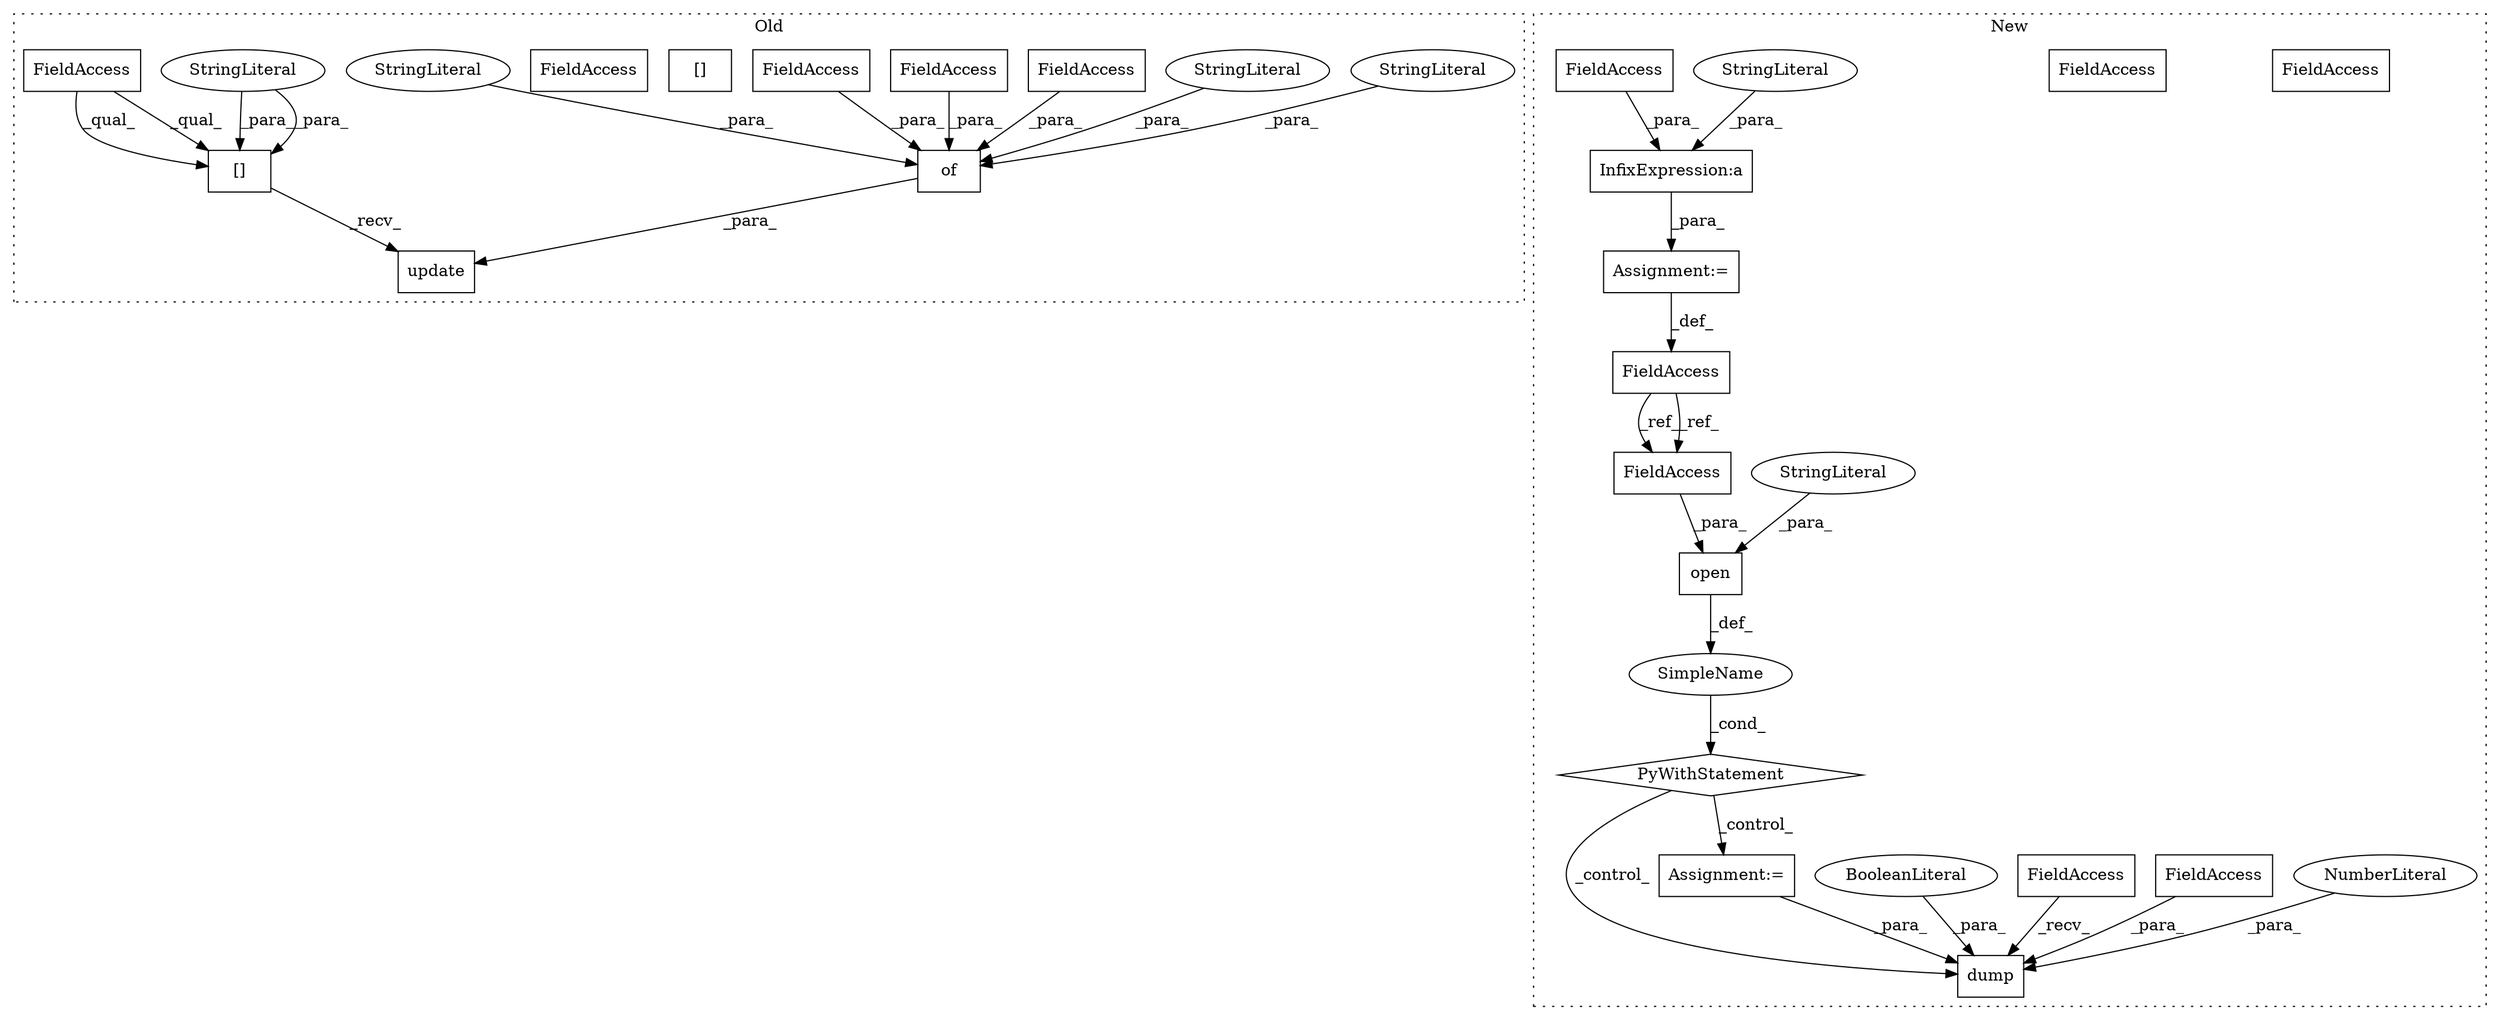 digraph G {
subgraph cluster0 {
1 [label="of" a="32" s="4977,5040" l="3,1" shape="box"];
3 [label="StringLiteral" a="45" s="5022" l="8" shape="ellipse"];
7 [label="StringLiteral" a="45" s="4980" l="9" shape="ellipse"];
14 [label="FieldAccess" a="22" s="4990" l="13" shape="box"];
16 [label="FieldAccess" a="22" s="5014" l="7" shape="box"];
20 [label="FieldAccess" a="22" s="5031" l="9" shape="box"];
21 [label="update" a="32" s="4966,5041" l="7,1" shape="box"];
22 [label="[]" a="2" s="4946,4964" l="7,1" shape="box"];
23 [label="FieldAccess" a="22" s="4946" l="6" shape="box"];
26 [label="StringLiteral" a="45" s="5004" l="9" shape="ellipse"];
27 [label="StringLiteral" a="45" s="4953" l="11" shape="ellipse"];
28 [label="FieldAccess" a="22" s="4946" l="6" shape="box"];
30 [label="[]" a="2" s="4946,4964" l="7,1" shape="box"];
label = "Old";
style="dotted";
}
subgraph cluster1 {
2 [label="dump" a="32" s="5750,5793" l="5,1" shape="box"];
4 [label="Assignment:=" a="7" s="5728" l="7" shape="box"];
5 [label="PyWithStatement" a="104" s="5678,5711" l="10,2" shape="diamond"];
6 [label="SimpleName" a="42" s="" l="" shape="ellipse"];
8 [label="Assignment:=" a="7" s="5635" l="1" shape="box"];
9 [label="open" a="32" s="5688,5710" l="5,1" shape="box"];
10 [label="StringLiteral" a="45" s="5707" l="3" shape="ellipse"];
11 [label="InfixExpression:a" a="27" s="5647" l="3" shape="box"];
12 [label="NumberLiteral" a="34" s="5792" l="1" shape="ellipse"];
13 [label="FieldAccess" a="22" s="5755" l="11" shape="box"];
15 [label="FieldAccess" a="22" s="5637" l="3" shape="box"];
17 [label="FieldAccess" a="22" s="5693" l="13" shape="box"];
18 [label="FieldAccess" a="22" s="5622" l="13" shape="box"];
19 [label="FieldAccess" a="22" s="5745" l="4" shape="box"];
24 [label="BooleanLiteral" a="9" s="5787" l="4" shape="ellipse"];
25 [label="StringLiteral" a="45" s="5650" l="19" shape="ellipse"];
29 [label="FieldAccess" a="22" s="5693" l="13" shape="box"];
31 [label="FieldAccess" a="22" s="5637" l="3" shape="box"];
label = "New";
style="dotted";
}
1 -> 21 [label="_para_"];
3 -> 1 [label="_para_"];
4 -> 2 [label="_para_"];
5 -> 4 [label="_control_"];
5 -> 2 [label="_control_"];
6 -> 5 [label="_cond_"];
7 -> 1 [label="_para_"];
8 -> 18 [label="_def_"];
9 -> 6 [label="_def_"];
10 -> 9 [label="_para_"];
11 -> 8 [label="_para_"];
12 -> 2 [label="_para_"];
13 -> 2 [label="_para_"];
14 -> 1 [label="_para_"];
16 -> 1 [label="_para_"];
18 -> 29 [label="_ref_"];
18 -> 29 [label="_ref_"];
19 -> 2 [label="_recv_"];
20 -> 1 [label="_para_"];
24 -> 2 [label="_para_"];
25 -> 11 [label="_para_"];
26 -> 1 [label="_para_"];
27 -> 30 [label="_para_"];
27 -> 30 [label="_para_"];
28 -> 30 [label="_qual_"];
28 -> 30 [label="_qual_"];
29 -> 9 [label="_para_"];
30 -> 21 [label="_recv_"];
31 -> 11 [label="_para_"];
}